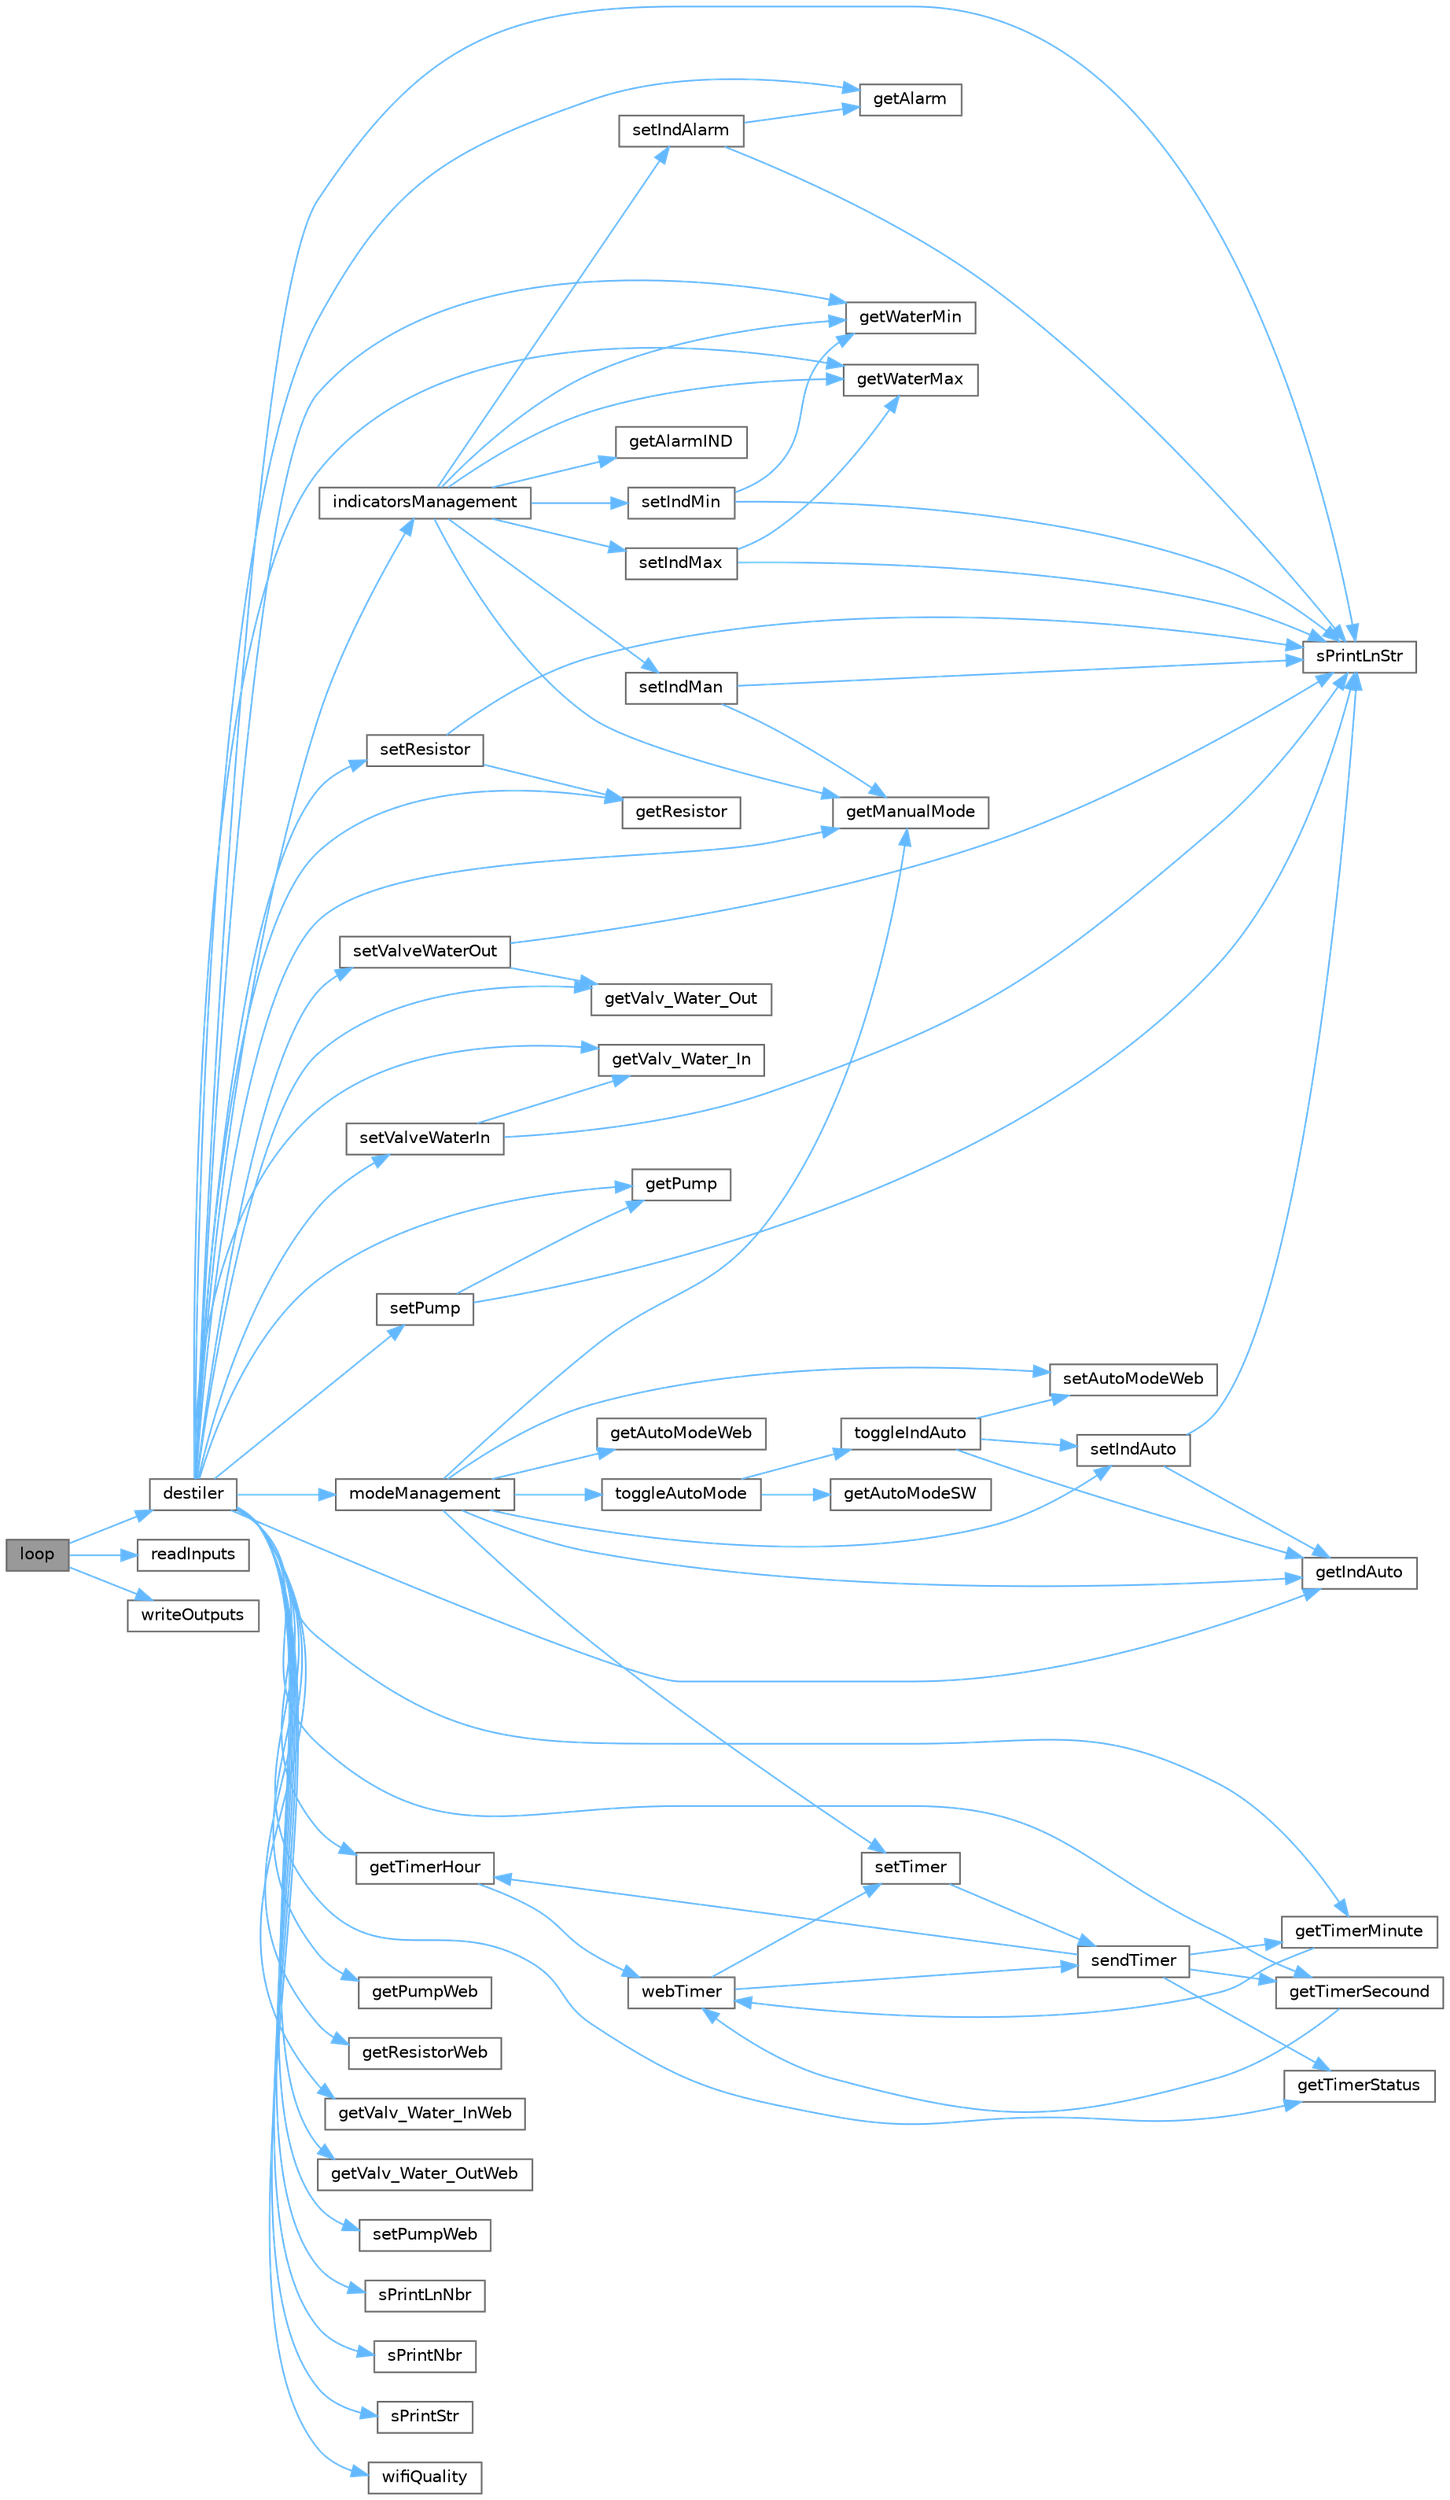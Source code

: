 digraph "loop"
{
 // LATEX_PDF_SIZE
  bgcolor="transparent";
  edge [fontname=Helvetica,fontsize=10,labelfontname=Helvetica,labelfontsize=10];
  node [fontname=Helvetica,fontsize=10,shape=box,height=0.2,width=0.4];
  rankdir="LR";
  Node1 [id="Node000001",label="loop",height=0.2,width=0.4,color="gray40", fillcolor="grey60", style="filled", fontcolor="black",tooltip="Loop function to run the machine operation."];
  Node1 -> Node2 [id="edge81_Node000001_Node000002",color="steelblue1",style="solid",tooltip=" "];
  Node2 [id="Node000002",label="destiler",height=0.2,width=0.4,color="grey40", fillcolor="white", style="filled",URL="$_a_p___destiler_8cpp.html#a59b4c2612675374aa0a9445d2f49d009",tooltip="APP Header."];
  Node2 -> Node3 [id="edge82_Node000002_Node000003",color="steelblue1",style="solid",tooltip=" "];
  Node3 [id="Node000003",label="getAlarm",height=0.2,width=0.4,color="grey40", fillcolor="white", style="filled",URL="$_o_s___g_p_i_o_8cpp.html#a36575ea4abf90b10ef86ad50f0b9fad0",tooltip="Retorna estado do sensor de agua de minimo."];
  Node2 -> Node4 [id="edge83_Node000002_Node000004",color="steelblue1",style="solid",tooltip=" "];
  Node4 [id="Node000004",label="getIndAuto",height=0.2,width=0.4,color="grey40", fillcolor="white", style="filled",URL="$_o_s___g_p_i_o_8cpp.html#abbca1cc0d29f545e9a39778288a12071",tooltip="Retorna estado do indicador de alarme."];
  Node2 -> Node5 [id="edge84_Node000002_Node000005",color="steelblue1",style="solid",tooltip=" "];
  Node5 [id="Node000005",label="getManualMode",height=0.2,width=0.4,color="grey40", fillcolor="white", style="filled",URL="$_o_s___g_p_i_o_8cpp.html#a20a8e677a695003ed8259fc2e32b6462",tooltip="Retorna estado do interruptor auto."];
  Node2 -> Node6 [id="edge85_Node000002_Node000006",color="steelblue1",style="solid",tooltip=" "];
  Node6 [id="Node000006",label="getPump",height=0.2,width=0.4,color="grey40", fillcolor="white", style="filled",URL="$_o_s___g_p_i_o_8cpp.html#a796c21f2a4c37ce17a1f14d80b54ed66",tooltip="Retorna estado da valvula de vapor."];
  Node2 -> Node7 [id="edge86_Node000002_Node000007",color="steelblue1",style="solid",tooltip=" "];
  Node7 [id="Node000007",label="getPumpWeb",height=0.2,width=0.4,color="grey40", fillcolor="white", style="filled",URL="$_m_d___web___i_o___mngmnt_8cpp.html#a47fd66708aa0f427cd949f639cebc0df",tooltip="Get auto mode."];
  Node2 -> Node8 [id="edge87_Node000002_Node000008",color="steelblue1",style="solid",tooltip=" "];
  Node8 [id="Node000008",label="getResistor",height=0.2,width=0.4,color="grey40", fillcolor="white", style="filled",URL="$_o_s___g_p_i_o_8cpp.html#a56feb35df23b1452f2695b6469042ec2",tooltip="Retorna estado do botao manual."];
  Node2 -> Node9 [id="edge88_Node000002_Node000009",color="steelblue1",style="solid",tooltip=" "];
  Node9 [id="Node000009",label="getResistorWeb",height=0.2,width=0.4,color="grey40", fillcolor="white", style="filled",URL="$_m_d___web___i_o___mngmnt_8cpp.html#a12a9a8e5c80ace6e8643360f7603c280",tooltip="Get valve water out."];
  Node2 -> Node10 [id="edge89_Node000002_Node000010",color="steelblue1",style="solid",tooltip=" "];
  Node10 [id="Node000010",label="getTimerHour",height=0.2,width=0.4,color="grey40", fillcolor="white", style="filled",URL="$_m_d___timer_8cpp.html#a7497ed4b5f459145ba576e35a34b2f68",tooltip="Get timer minute."];
  Node10 -> Node11 [id="edge90_Node000010_Node000011",color="steelblue1",style="solid",tooltip=" "];
  Node11 [id="Node000011",label="webTimer",height=0.2,width=0.4,color="grey40", fillcolor="white", style="filled",URL="$_m_d___timer_8cpp.html#a504723789792b242f59e8f9adfb48009",tooltip="Web timer function to manage the timer operations in the web interface."];
  Node11 -> Node12 [id="edge91_Node000011_Node000012",color="steelblue1",style="solid",tooltip=" "];
  Node12 [id="Node000012",label="sendTimer",height=0.2,width=0.4,color="grey40", fillcolor="white", style="filled",URL="$_m_d___timer_8cpp.html#acf8eb689c061a70a35d6f2f5ed57c474",tooltip="Send timer to web."];
  Node12 -> Node10 [id="edge92_Node000012_Node000010",color="steelblue1",style="solid",tooltip=" "];
  Node12 -> Node13 [id="edge93_Node000012_Node000013",color="steelblue1",style="solid",tooltip=" "];
  Node13 [id="Node000013",label="getTimerMinute",height=0.2,width=0.4,color="grey40", fillcolor="white", style="filled",URL="$_m_d___timer_8cpp.html#ae8ad20dbd759f4fb98dabba7876428f4",tooltip="Get the Timer Minute object to get the timer minute."];
  Node13 -> Node11 [id="edge94_Node000013_Node000011",color="steelblue1",style="solid",tooltip=" "];
  Node12 -> Node14 [id="edge95_Node000012_Node000014",color="steelblue1",style="solid",tooltip=" "];
  Node14 [id="Node000014",label="getTimerSecound",height=0.2,width=0.4,color="grey40", fillcolor="white", style="filled",URL="$_m_d___timer_8cpp.html#a71f3ffe6a2e0fca30bca87a87fc92354",tooltip="Get the Timer Secound object to get the timer secound."];
  Node14 -> Node11 [id="edge96_Node000014_Node000011",color="steelblue1",style="solid",tooltip=" "];
  Node12 -> Node15 [id="edge97_Node000012_Node000015",color="steelblue1",style="solid",tooltip=" "];
  Node15 [id="Node000015",label="getTimerStatus",height=0.2,width=0.4,color="grey40", fillcolor="white", style="filled",URL="$_m_d___timer_8cpp.html#aa9493843bba040c07f9f66300059268a",tooltip="Get the Timer Status object to get the timer status (ON/OFF)"];
  Node11 -> Node16 [id="edge98_Node000011_Node000016",color="steelblue1",style="solid",tooltip=" "];
  Node16 [id="Node000016",label="setTimer",height=0.2,width=0.4,color="grey40", fillcolor="white", style="filled",URL="$_m_d___timer_8cpp.html#a75d67ecc1e985e54d2701c06a6aaa3a1",tooltip="Set the Timer object to set the timer status (ON/OFF)"];
  Node16 -> Node12 [id="edge99_Node000016_Node000012",color="steelblue1",style="solid",tooltip=" "];
  Node2 -> Node13 [id="edge100_Node000002_Node000013",color="steelblue1",style="solid",tooltip=" "];
  Node2 -> Node14 [id="edge101_Node000002_Node000014",color="steelblue1",style="solid",tooltip=" "];
  Node2 -> Node15 [id="edge102_Node000002_Node000015",color="steelblue1",style="solid",tooltip=" "];
  Node2 -> Node17 [id="edge103_Node000002_Node000017",color="steelblue1",style="solid",tooltip=" "];
  Node17 [id="Node000017",label="getValv_Water_In",height=0.2,width=0.4,color="grey40", fillcolor="white", style="filled",URL="$_o_s___g_p_i_o_8cpp.html#a2e1179e338420a43f95be0b8a7ed885d",tooltip="Retorna estado do resistor."];
  Node2 -> Node18 [id="edge104_Node000002_Node000018",color="steelblue1",style="solid",tooltip=" "];
  Node18 [id="Node000018",label="getValv_Water_InWeb",height=0.2,width=0.4,color="grey40", fillcolor="white", style="filled",URL="$_m_d___web___i_o___mngmnt_8cpp.html#a99fa4a4b0ba168d3daeb40ee65452bac",tooltip="Get pump state."];
  Node2 -> Node19 [id="edge105_Node000002_Node000019",color="steelblue1",style="solid",tooltip=" "];
  Node19 [id="Node000019",label="getValv_Water_Out",height=0.2,width=0.4,color="grey40", fillcolor="white", style="filled",URL="$_o_s___g_p_i_o_8cpp.html#a8b22aea595b0457364230c92779ae37a",tooltip="Retorna estado da entrada de agua."];
  Node2 -> Node20 [id="edge106_Node000002_Node000020",color="steelblue1",style="solid",tooltip=" "];
  Node20 [id="Node000020",label="getValv_Water_OutWeb",height=0.2,width=0.4,color="grey40", fillcolor="white", style="filled",URL="$_m_d___web___i_o___mngmnt_8cpp.html#a1f7f13061ad706f397dd2ddfb581d417",tooltip="Get valve water in."];
  Node2 -> Node21 [id="edge107_Node000002_Node000021",color="steelblue1",style="solid",tooltip=" "];
  Node21 [id="Node000021",label="getWaterMax",height=0.2,width=0.4,color="grey40", fillcolor="white", style="filled",URL="$_o_s___g_p_i_o_8cpp.html#a2b0449e42db71938062564c4f643c215",tooltip="Inicia os inputs."];
  Node2 -> Node22 [id="edge108_Node000002_Node000022",color="steelblue1",style="solid",tooltip=" "];
  Node22 [id="Node000022",label="getWaterMin",height=0.2,width=0.4,color="grey40", fillcolor="white", style="filled",URL="$_o_s___g_p_i_o_8cpp.html#a166177fea9ace421d96924d83286abfc",tooltip="Retorna estado do sensor de agua de maximo."];
  Node2 -> Node23 [id="edge109_Node000002_Node000023",color="steelblue1",style="solid",tooltip=" "];
  Node23 [id="Node000023",label="indicatorsManagement",height=0.2,width=0.4,color="grey40", fillcolor="white", style="filled",URL="$_m_d___i_o_8cpp.html#a747c973d9633421336e8d59a78faf49f",tooltip="Toggle auto indicator."];
  Node23 -> Node24 [id="edge110_Node000023_Node000024",color="steelblue1",style="solid",tooltip=" "];
  Node24 [id="Node000024",label="getAlarmIND",height=0.2,width=0.4,color="grey40", fillcolor="white", style="filled",URL="$_o_s___g_p_i_o_8cpp.html#a364e39356237485f2ee12f8bf224683b",tooltip="Retorna estado do alarme."];
  Node23 -> Node5 [id="edge111_Node000023_Node000005",color="steelblue1",style="solid",tooltip=" "];
  Node23 -> Node21 [id="edge112_Node000023_Node000021",color="steelblue1",style="solid",tooltip=" "];
  Node23 -> Node22 [id="edge113_Node000023_Node000022",color="steelblue1",style="solid",tooltip=" "];
  Node23 -> Node25 [id="edge114_Node000023_Node000025",color="steelblue1",style="solid",tooltip=" "];
  Node25 [id="Node000025",label="setIndAlarm",height=0.2,width=0.4,color="grey40", fillcolor="white", style="filled",URL="$_o_s___g_p_i_o_8cpp.html#a76b46044c939e363a3e761d515af2e1a",tooltip="Liga/desliga o indicador luminoso nivel agua minimo."];
  Node25 -> Node3 [id="edge115_Node000025_Node000003",color="steelblue1",style="solid",tooltip=" "];
  Node25 -> Node26 [id="edge116_Node000025_Node000026",color="steelblue1",style="solid",tooltip=" "];
  Node26 [id="Node000026",label="sPrintLnStr",height=0.2,width=0.4,color="grey40", fillcolor="white", style="filled",URL="$_m_d___serial_8cpp.html#aaaf82364eff15ff055f45914b62051ab",tooltip="Print number."];
  Node23 -> Node27 [id="edge117_Node000023_Node000027",color="steelblue1",style="solid",tooltip=" "];
  Node27 [id="Node000027",label="setIndMan",height=0.2,width=0.4,color="grey40", fillcolor="white", style="filled",URL="$_o_s___g_p_i_o_8cpp.html#a86fca9908335532b4c89bca82aaa9346",tooltip="Liga/desliga o indicador luminoso alarme."];
  Node27 -> Node5 [id="edge118_Node000027_Node000005",color="steelblue1",style="solid",tooltip=" "];
  Node27 -> Node26 [id="edge119_Node000027_Node000026",color="steelblue1",style="solid",tooltip=" "];
  Node23 -> Node28 [id="edge120_Node000023_Node000028",color="steelblue1",style="solid",tooltip=" "];
  Node28 [id="Node000028",label="setIndMax",height=0.2,width=0.4,color="grey40", fillcolor="white", style="filled",URL="$_o_s___g_p_i_o_8cpp.html#a87a31bccb377b0b9f859242b0635052c",tooltip="Retorna estado da bomba de agua."];
  Node28 -> Node21 [id="edge121_Node000028_Node000021",color="steelblue1",style="solid",tooltip=" "];
  Node28 -> Node26 [id="edge122_Node000028_Node000026",color="steelblue1",style="solid",tooltip=" "];
  Node23 -> Node29 [id="edge123_Node000023_Node000029",color="steelblue1",style="solid",tooltip=" "];
  Node29 [id="Node000029",label="setIndMin",height=0.2,width=0.4,color="grey40", fillcolor="white", style="filled",URL="$_o_s___g_p_i_o_8cpp.html#afd12f5c7d9986ada0226426896ee09c7",tooltip="Liga/desliga o indicador luminoso nivel agua maximo."];
  Node29 -> Node22 [id="edge124_Node000029_Node000022",color="steelblue1",style="solid",tooltip=" "];
  Node29 -> Node26 [id="edge125_Node000029_Node000026",color="steelblue1",style="solid",tooltip=" "];
  Node2 -> Node30 [id="edge126_Node000002_Node000030",color="steelblue1",style="solid",tooltip=" "];
  Node30 [id="Node000030",label="modeManagement",height=0.2,width=0.4,color="grey40", fillcolor="white", style="filled",URL="$_m_d___i_o_8cpp.html#a27162a64461db61f83b3752bd0b6d125",tooltip="Indicators management."];
  Node30 -> Node31 [id="edge127_Node000030_Node000031",color="steelblue1",style="solid",tooltip=" "];
  Node31 [id="Node000031",label="getAutoModeWeb",height=0.2,width=0.4,color="grey40", fillcolor="white", style="filled",URL="$_m_d___web___i_o___mngmnt_8cpp.html#a47a030b4b82d5d1b1a73e1c2dfdc36ea",tooltip="Set resistor."];
  Node30 -> Node4 [id="edge128_Node000030_Node000004",color="steelblue1",style="solid",tooltip=" "];
  Node30 -> Node5 [id="edge129_Node000030_Node000005",color="steelblue1",style="solid",tooltip=" "];
  Node30 -> Node32 [id="edge130_Node000030_Node000032",color="steelblue1",style="solid",tooltip=" "];
  Node32 [id="Node000032",label="setAutoModeWeb",height=0.2,width=0.4,color="grey40", fillcolor="white", style="filled",URL="$_m_d___web___i_o___mngmnt_8cpp.html#a4f59623372f8c8c8d704f0f004f7d955",tooltip="Toggle resistor."];
  Node30 -> Node33 [id="edge131_Node000030_Node000033",color="steelblue1",style="solid",tooltip=" "];
  Node33 [id="Node000033",label="setIndAuto",height=0.2,width=0.4,color="grey40", fillcolor="white", style="filled",URL="$_o_s___g_p_i_o_8cpp.html#ad606ba53b3e713efe768dd0e380c97a2",tooltip="Liga/desliga o indicador luminoso da resistencia."];
  Node33 -> Node4 [id="edge132_Node000033_Node000004",color="steelblue1",style="solid",tooltip=" "];
  Node33 -> Node26 [id="edge133_Node000033_Node000026",color="steelblue1",style="solid",tooltip=" "];
  Node30 -> Node16 [id="edge134_Node000030_Node000016",color="steelblue1",style="solid",tooltip=" "];
  Node30 -> Node34 [id="edge135_Node000030_Node000034",color="steelblue1",style="solid",tooltip=" "];
  Node34 [id="Node000034",label="toggleAutoMode",height=0.2,width=0.4,color="grey40", fillcolor="white", style="filled",URL="$_m_d___i_o_8cpp.html#aa8b96a74409fec0e22a5ee8451114a7f",tooltip="Toggle the Auto Mode of the Machine using a switch connected to the ESP32 GPIO 4 (D4)"];
  Node34 -> Node35 [id="edge136_Node000034_Node000035",color="steelblue1",style="solid",tooltip=" "];
  Node35 [id="Node000035",label="getAutoModeSW",height=0.2,width=0.4,color="grey40", fillcolor="white", style="filled",URL="$_o_s___g_p_i_o_8cpp.html#a601560973c681265f62316a3f68e2ac3",tooltip="Retorna estado do modo auto."];
  Node34 -> Node36 [id="edge137_Node000034_Node000036",color="steelblue1",style="solid",tooltip=" "];
  Node36 [id="Node000036",label="toggleIndAuto",height=0.2,width=0.4,color="grey40", fillcolor="white", style="filled",URL="$_m_d___i_o_8cpp.html#ae48dc2d309ef711693328c6300ad5e80",tooltip="Toggle the Auto Mode of the Machine."];
  Node36 -> Node4 [id="edge138_Node000036_Node000004",color="steelblue1",style="solid",tooltip=" "];
  Node36 -> Node32 [id="edge139_Node000036_Node000032",color="steelblue1",style="solid",tooltip=" "];
  Node36 -> Node33 [id="edge140_Node000036_Node000033",color="steelblue1",style="solid",tooltip=" "];
  Node2 -> Node37 [id="edge141_Node000002_Node000037",color="steelblue1",style="solid",tooltip=" "];
  Node37 [id="Node000037",label="setPump",height=0.2,width=0.4,color="grey40", fillcolor="white", style="filled",URL="$_o_s___g_p_i_o_8cpp.html#adbfc39d1df02e4404b08e9573d1fd404",tooltip="Liga/desliga o indicador luminoso modo manual."];
  Node37 -> Node6 [id="edge142_Node000037_Node000006",color="steelblue1",style="solid",tooltip=" "];
  Node37 -> Node26 [id="edge143_Node000037_Node000026",color="steelblue1",style="solid",tooltip=" "];
  Node2 -> Node38 [id="edge144_Node000002_Node000038",color="steelblue1",style="solid",tooltip=" "];
  Node38 [id="Node000038",label="setPumpWeb",height=0.2,width=0.4,color="grey40", fillcolor="white", style="filled",URL="$_m_d___web___i_o___mngmnt_8cpp.html#a79d7f2ee79816b8a1c7d71f4887df8c6",tooltip="Set auto mode."];
  Node2 -> Node39 [id="edge145_Node000002_Node000039",color="steelblue1",style="solid",tooltip=" "];
  Node39 [id="Node000039",label="setResistor",height=0.2,width=0.4,color="grey40", fillcolor="white", style="filled",URL="$_o_s___g_p_i_o_8cpp.html#a2a90701c1f779b95de3a3770a5425f3c",tooltip="Liga/desliga o indicador luminoso da valvula 2."];
  Node39 -> Node8 [id="edge146_Node000039_Node000008",color="steelblue1",style="solid",tooltip=" "];
  Node39 -> Node26 [id="edge147_Node000039_Node000026",color="steelblue1",style="solid",tooltip=" "];
  Node2 -> Node40 [id="edge148_Node000002_Node000040",color="steelblue1",style="solid",tooltip=" "];
  Node40 [id="Node000040",label="setValveWaterIn",height=0.2,width=0.4,color="grey40", fillcolor="white", style="filled",URL="$_o_s___g_p_i_o_8cpp.html#a0d4efaa2bfb0fa53aa24405940a7a66c",tooltip="Liga/desliga o indicador luminoso da bomba de agua."];
  Node40 -> Node17 [id="edge149_Node000040_Node000017",color="steelblue1",style="solid",tooltip=" "];
  Node40 -> Node26 [id="edge150_Node000040_Node000026",color="steelblue1",style="solid",tooltip=" "];
  Node2 -> Node41 [id="edge151_Node000002_Node000041",color="steelblue1",style="solid",tooltip=" "];
  Node41 [id="Node000041",label="setValveWaterOut",height=0.2,width=0.4,color="grey40", fillcolor="white", style="filled",URL="$_o_s___g_p_i_o_8cpp.html#abfda791029a2af9523cc59ff44b6c52e",tooltip="Liga/desliga o indicador luminoso da valvula 1."];
  Node41 -> Node19 [id="edge152_Node000041_Node000019",color="steelblue1",style="solid",tooltip=" "];
  Node41 -> Node26 [id="edge153_Node000041_Node000026",color="steelblue1",style="solid",tooltip=" "];
  Node2 -> Node42 [id="edge154_Node000002_Node000042",color="steelblue1",style="solid",tooltip=" "];
  Node42 [id="Node000042",label="sPrintLnNbr",height=0.2,width=0.4,color="grey40", fillcolor="white", style="filled",URL="$_m_d___serial_8cpp.html#ae8ac89f250af24dadb79c7f683c544e0",tooltip="Print string with new line."];
  Node2 -> Node26 [id="edge155_Node000002_Node000026",color="steelblue1",style="solid",tooltip=" "];
  Node2 -> Node43 [id="edge156_Node000002_Node000043",color="steelblue1",style="solid",tooltip=" "];
  Node43 [id="Node000043",label="sPrintNbr",height=0.2,width=0.4,color="grey40", fillcolor="white", style="filled",URL="$_m_d___serial_8cpp.html#aef2f197956cfc5cbd5dae5c7bacf263e",tooltip="Print string."];
  Node2 -> Node44 [id="edge157_Node000002_Node000044",color="steelblue1",style="solid",tooltip=" "];
  Node44 [id="Node000044",label="sPrintStr",height=0.2,width=0.4,color="grey40", fillcolor="white", style="filled",URL="$_m_d___serial_8cpp.html#ac26aedfdce8cea151106030a2ae286b9",tooltip="Print string with new line."];
  Node2 -> Node45 [id="edge158_Node000002_Node000045",color="steelblue1",style="solid",tooltip=" "];
  Node45 [id="Node000045",label="wifiQuality",height=0.2,width=0.4,color="grey40", fillcolor="white", style="filled",URL="$_m_d__wifi_8cpp.html#abb46cda72435678d0ea2a5881f4349e7",tooltip="Inicia o wifi."];
  Node1 -> Node46 [id="edge159_Node000001_Node000046",color="steelblue1",style="solid",tooltip=" "];
  Node46 [id="Node000046",label="readInputs",height=0.2,width=0.4,color="grey40", fillcolor="white", style="filled",URL="$_o_s___g_p_i_o_8cpp.html#acfc1d4a44c5d7039701b596a3df6eae3",tooltip="Atualiza as saidas."];
  Node1 -> Node47 [id="edge160_Node000001_Node000047",color="steelblue1",style="solid",tooltip=" "];
  Node47 [id="Node000047",label="writeOutputs",height=0.2,width=0.4,color="grey40", fillcolor="white", style="filled",URL="$_o_s___g_p_i_o_8cpp.html#a4be402fa1ac7049ed1671c31572e0f75",tooltip="Liga/desliga o modo auto."];
}
